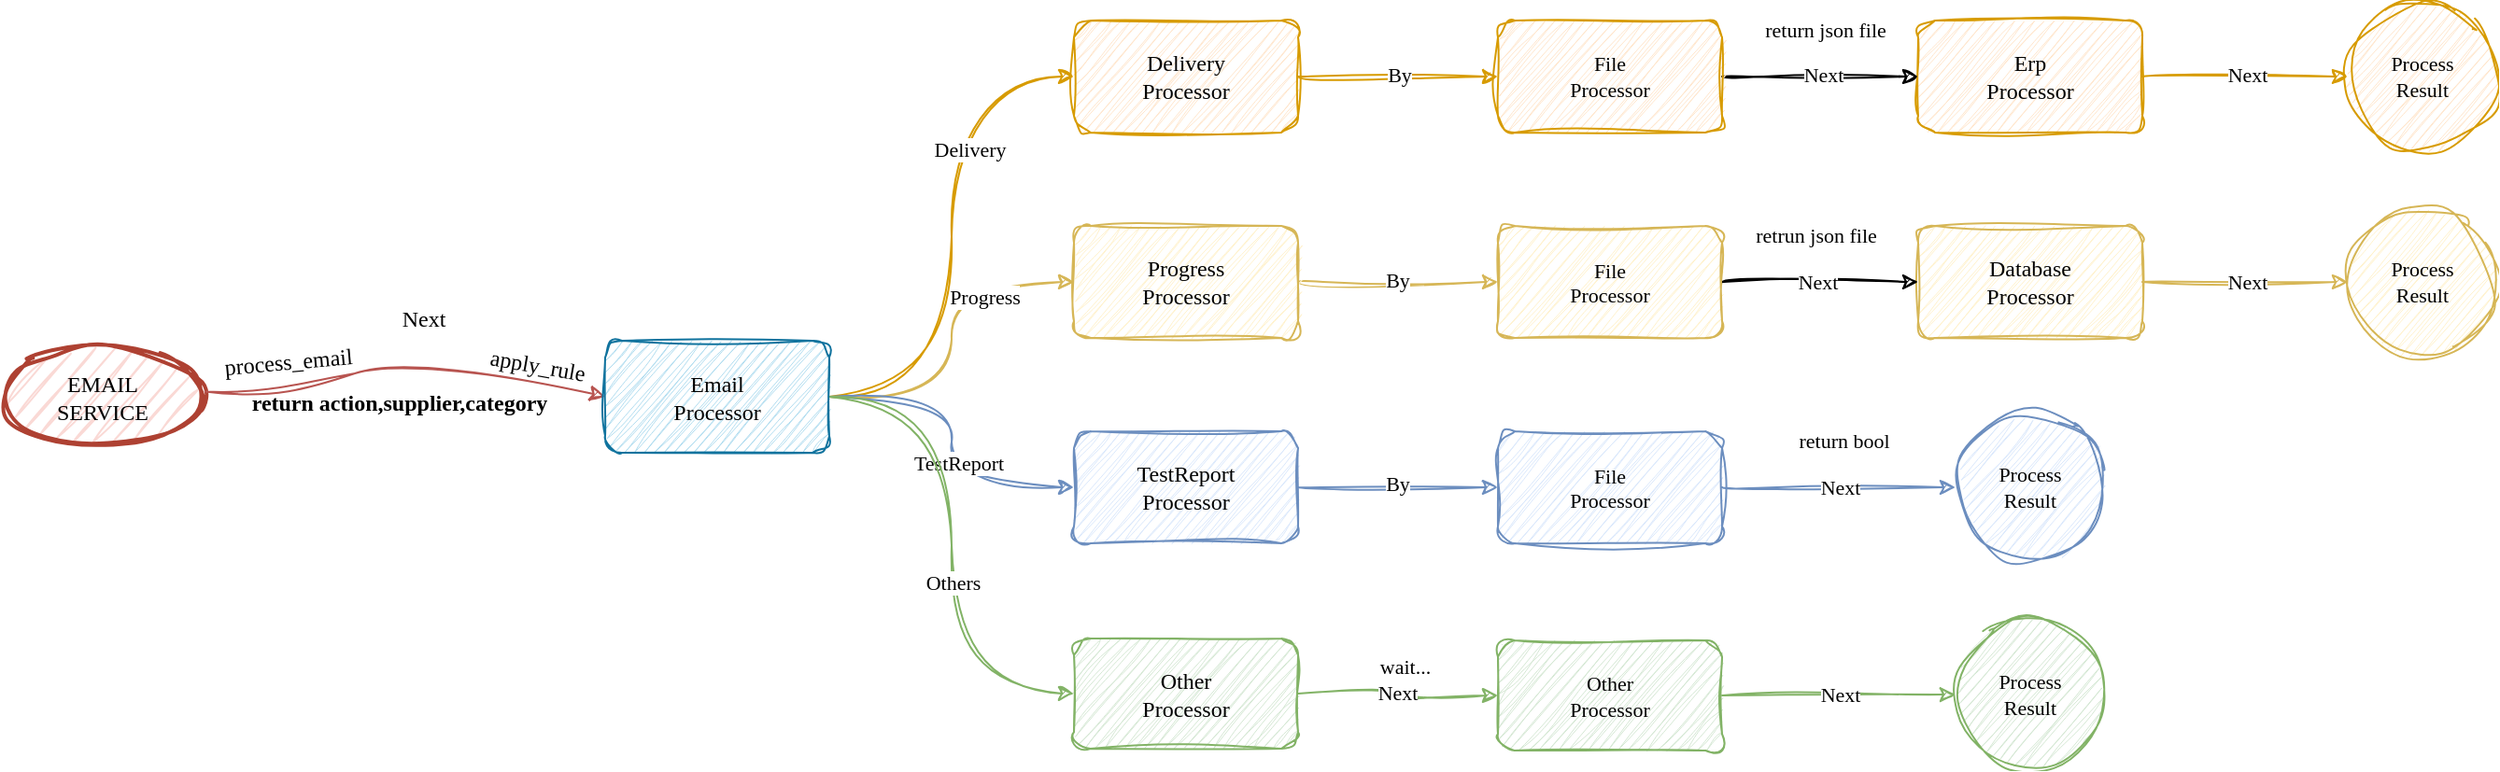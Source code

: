 <mxfile border="50" scale="3" compressed="false" locked="false" version="26.0.4">
  <diagram name="Blank" id="YmL12bMKpDGza6XwsDPr">
    <mxGraphModel dx="1477" dy="627" grid="1" gridSize="10" guides="1" tooltips="1" connect="1" arrows="1" fold="1" page="0" pageScale="1" pageWidth="827" pageHeight="1169" background="none" math="1" shadow="0">
      <root>
        <mxCell id="X5NqExCQtvZxIxQ7pmgY-0" />
        <mxCell id="1" parent="X5NqExCQtvZxIxQ7pmgY-0" />
        <mxCell id="KleUgi4IGlu6Z6MUiITj-2" value="&lt;font face=&quot;Comic Sans MS&quot;&gt;EMAIL&lt;/font&gt;&lt;div&gt;&lt;font face=&quot;Comic Sans MS&quot;&gt;SERVICE&lt;/font&gt;&lt;/div&gt;" style="ellipse;whiteSpace=wrap;html=1;align=center;container=1;recursiveResize=0;treeFolding=1;strokeWidth=2;sketch=1;curveFitting=1;jiggle=2;fillColor=#fad9d5;strokeColor=#ae4132;" vertex="1" parent="1">
          <mxGeometry x="-206" y="370" width="108" height="53" as="geometry" />
        </mxCell>
        <mxCell id="KleUgi4IGlu6Z6MUiITj-3" value="" style="curved=1;endArrow=classic;html=1;rounded=0;sketch=1;curveFitting=1;jiggle=2;entryX=0;entryY=0.5;entryDx=0;entryDy=0;fillColor=#f8cecc;gradientColor=#ea6b66;strokeColor=#b85450;exitX=1.008;exitY=0.448;exitDx=0;exitDy=0;exitPerimeter=0;" edge="1" parent="1" source="KleUgi4IGlu6Z6MUiITj-2" target="KleUgi4IGlu6Z6MUiITj-9">
          <mxGeometry width="50" height="50" relative="1" as="geometry">
            <mxPoint x="-98" y="396" as="sourcePoint" />
            <mxPoint x="129" y="402" as="targetPoint" />
            <Array as="points">
              <mxPoint x="-48" y="396" />
              <mxPoint x="14" y="372" />
            </Array>
          </mxGeometry>
        </mxCell>
        <mxCell id="KleUgi4IGlu6Z6MUiITj-5" value="process_email" style="text;html=1;resizable=0;points=[];align=center;verticalAlign=middle;labelBackgroundColor=none;rotation=-5;fontFamily=Comic Sans MS;" vertex="1" connectable="0" parent="1">
          <mxGeometry x="-50.0" y="379.996" as="geometry">
            <mxPoint x="-2.607" y="-2.491" as="offset" />
          </mxGeometry>
        </mxCell>
        <mxCell id="KleUgi4IGlu6Z6MUiITj-6" value="return action,supplier,category" style="text;html=1;align=center;verticalAlign=middle;whiteSpace=wrap;rounded=0;rotation=0;fontFamily=Comic Sans MS;fontStyle=1" vertex="1" parent="1">
          <mxGeometry x="-86" y="385" width="186" height="30" as="geometry" />
        </mxCell>
        <mxCell id="KleUgi4IGlu6Z6MUiITj-7" value="apply_rule" style="text;html=1;align=center;verticalAlign=middle;whiteSpace=wrap;rounded=0;rotation=10;fontFamily=Comic Sans MS;" vertex="1" parent="1">
          <mxGeometry x="51" y="365" width="60" height="30" as="geometry" />
        </mxCell>
        <mxCell id="KleUgi4IGlu6Z6MUiITj-40" style="edgeStyle=orthogonalEdgeStyle;rounded=0;orthogonalLoop=1;jettySize=auto;html=1;entryX=0;entryY=0.5;entryDx=0;entryDy=0;curved=1;sketch=1;curveFitting=1;jiggle=2;fillColor=#ffe6cc;strokeColor=#d79b00;" edge="1" parent="1" source="KleUgi4IGlu6Z6MUiITj-9" target="KleUgi4IGlu6Z6MUiITj-17">
          <mxGeometry relative="1" as="geometry" />
        </mxCell>
        <mxCell id="KleUgi4IGlu6Z6MUiITj-41" value="&lt;font face=&quot;Comic Sans MS&quot;&gt;Delivery&lt;/font&gt;" style="edgeLabel;html=1;align=center;verticalAlign=middle;resizable=0;points=[];" vertex="1" connectable="0" parent="KleUgi4IGlu6Z6MUiITj-40">
          <mxGeometry x="0.31" y="-9" relative="1" as="geometry">
            <mxPoint as="offset" />
          </mxGeometry>
        </mxCell>
        <mxCell id="KleUgi4IGlu6Z6MUiITj-42" style="edgeStyle=orthogonalEdgeStyle;rounded=0;orthogonalLoop=1;jettySize=auto;html=1;entryX=0;entryY=0.5;entryDx=0;entryDy=0;curved=1;sketch=1;curveFitting=1;jiggle=2;fillColor=#fff2cc;strokeColor=#d6b656;" edge="1" parent="1" source="KleUgi4IGlu6Z6MUiITj-9" target="KleUgi4IGlu6Z6MUiITj-22">
          <mxGeometry relative="1" as="geometry" />
        </mxCell>
        <mxCell id="KleUgi4IGlu6Z6MUiITj-43" value="&lt;font face=&quot;Comic Sans MS&quot;&gt;Progress&lt;/font&gt;" style="edgeLabel;html=1;align=center;verticalAlign=middle;resizable=0;points=[];" vertex="1" connectable="0" parent="KleUgi4IGlu6Z6MUiITj-42">
          <mxGeometry x="0.494" y="-8" relative="1" as="geometry">
            <mxPoint as="offset" />
          </mxGeometry>
        </mxCell>
        <mxCell id="KleUgi4IGlu6Z6MUiITj-44" style="edgeStyle=orthogonalEdgeStyle;rounded=0;orthogonalLoop=1;jettySize=auto;html=1;entryX=0;entryY=0.5;entryDx=0;entryDy=0;curved=1;sketch=1;curveFitting=1;jiggle=2;fillColor=#dae8fc;strokeColor=#6c8ebf;" edge="1" parent="1" source="KleUgi4IGlu6Z6MUiITj-9" target="KleUgi4IGlu6Z6MUiITj-26">
          <mxGeometry relative="1" as="geometry" />
        </mxCell>
        <mxCell id="KleUgi4IGlu6Z6MUiITj-46" value="&lt;font face=&quot;Comic Sans MS&quot;&gt;TestReport&lt;/font&gt;" style="edgeLabel;html=1;align=center;verticalAlign=middle;resizable=0;points=[];" vertex="1" connectable="0" parent="KleUgi4IGlu6Z6MUiITj-44">
          <mxGeometry x="0.12" y="3" relative="1" as="geometry">
            <mxPoint as="offset" />
          </mxGeometry>
        </mxCell>
        <mxCell id="KleUgi4IGlu6Z6MUiITj-47" style="edgeStyle=orthogonalEdgeStyle;rounded=0;orthogonalLoop=1;jettySize=auto;html=1;entryX=0;entryY=0.5;entryDx=0;entryDy=0;curved=1;sketch=1;curveFitting=1;jiggle=2;fillColor=#d5e8d4;strokeColor=#82b366;" edge="1" parent="1" source="KleUgi4IGlu6Z6MUiITj-9" target="KleUgi4IGlu6Z6MUiITj-33">
          <mxGeometry relative="1" as="geometry" />
        </mxCell>
        <mxCell id="KleUgi4IGlu6Z6MUiITj-48" value="&lt;font face=&quot;Comic Sans MS&quot;&gt;Others&lt;/font&gt;" style="edgeLabel;html=1;align=center;verticalAlign=middle;resizable=0;points=[];fontFamily=Helvetica;fontSize=11;fontColor=default;labelBackgroundColor=default;" vertex="1" connectable="0" parent="KleUgi4IGlu6Z6MUiITj-47">
          <mxGeometry x="0.136" relative="1" as="geometry">
            <mxPoint as="offset" />
          </mxGeometry>
        </mxCell>
        <mxCell id="KleUgi4IGlu6Z6MUiITj-9" value="&lt;font face=&quot;Comic Sans MS&quot;&gt;Email&lt;/font&gt;&lt;div&gt;&lt;font face=&quot;Comic Sans MS&quot;&gt;Processor&lt;/font&gt;&lt;/div&gt;" style="rounded=1;whiteSpace=wrap;html=1;glass=0;sketch=1;curveFitting=1;jiggle=2;shadow=0;fillColor=#b1ddf0;strokeColor=#10739e;" vertex="1" parent="1">
          <mxGeometry x="117" y="366.5" width="120" height="60" as="geometry" />
        </mxCell>
        <mxCell id="KleUgi4IGlu6Z6MUiITj-10" value="Next" style="text;html=1;align=center;verticalAlign=middle;whiteSpace=wrap;rounded=0;fontFamily=Comic Sans MS;" vertex="1" parent="1">
          <mxGeometry x="-10" y="340" width="60" height="30" as="geometry" />
        </mxCell>
        <mxCell id="KleUgi4IGlu6Z6MUiITj-56" value="" style="edgeStyle=orthogonalEdgeStyle;shape=connector;curved=1;rounded=0;sketch=1;jiggle=2;curveFitting=1;orthogonalLoop=1;jettySize=auto;html=1;strokeColor=#d79b00;align=center;verticalAlign=middle;fontFamily=Helvetica;fontSize=11;fontColor=default;labelBackgroundColor=default;endArrow=classic;fillColor=#ffe6cc;entryX=0;entryY=0.5;entryDx=0;entryDy=0;" edge="1" parent="1" source="KleUgi4IGlu6Z6MUiITj-17" target="KleUgi4IGlu6Z6MUiITj-93">
          <mxGeometry relative="1" as="geometry">
            <mxPoint x="670" y="225" as="targetPoint" />
          </mxGeometry>
        </mxCell>
        <mxCell id="KleUgi4IGlu6Z6MUiITj-58" value="By" style="edgeLabel;html=1;align=center;verticalAlign=middle;resizable=0;points=[];rounded=1;sketch=1;jiggle=2;curveFitting=1;strokeColor=default;fontFamily=Comic Sans MS;fontSize=11;fontColor=default;labelBackgroundColor=default;fillColor=default;" vertex="1" connectable="0" parent="KleUgi4IGlu6Z6MUiITj-56">
          <mxGeometry x="-0.004" y="1" relative="1" as="geometry">
            <mxPoint as="offset" />
          </mxGeometry>
        </mxCell>
        <mxCell id="KleUgi4IGlu6Z6MUiITj-59" value="" style="edgeLabel;html=1;align=center;verticalAlign=middle;resizable=0;points=[];rounded=1;sketch=1;jiggle=2;curveFitting=1;strokeColor=default;fontFamily=Helvetica;fontSize=11;fontColor=default;labelBackgroundColor=default;fillColor=default;" vertex="1" connectable="0" parent="KleUgi4IGlu6Z6MUiITj-56">
          <mxGeometry x="0.078" y="2" relative="1" as="geometry">
            <mxPoint as="offset" />
          </mxGeometry>
        </mxCell>
        <mxCell id="KleUgi4IGlu6Z6MUiITj-17" value="&lt;font face=&quot;Comic Sans MS&quot;&gt;Delivery&lt;/font&gt;&lt;br&gt;&lt;div&gt;&lt;font face=&quot;Comic Sans MS&quot;&gt;Processor&lt;/font&gt;&lt;/div&gt;" style="rounded=1;whiteSpace=wrap;html=1;glass=0;sketch=1;curveFitting=1;jiggle=2;shadow=0;fillColor=#ffe6cc;strokeColor=#d79b00;" vertex="1" parent="1">
          <mxGeometry x="368" y="195" width="120" height="60" as="geometry" />
        </mxCell>
        <mxCell id="KleUgi4IGlu6Z6MUiITj-62" value="" style="edgeStyle=orthogonalEdgeStyle;shape=connector;curved=1;rounded=0;sketch=1;jiggle=2;curveFitting=1;orthogonalLoop=1;jettySize=auto;html=1;strokeColor=#d6b656;align=center;verticalAlign=middle;fontFamily=Helvetica;fontSize=11;fontColor=default;labelBackgroundColor=default;endArrow=classic;fillColor=#fff2cc;entryX=0;entryY=0.5;entryDx=0;entryDy=0;" edge="1" parent="1" source="KleUgi4IGlu6Z6MUiITj-22" target="KleUgi4IGlu6Z6MUiITj-98">
          <mxGeometry relative="1" as="geometry" />
        </mxCell>
        <mxCell id="KleUgi4IGlu6Z6MUiITj-63" value="&lt;font face=&quot;Comic Sans MS&quot;&gt;By&lt;/font&gt;" style="edgeLabel;html=1;align=center;verticalAlign=middle;resizable=0;points=[];rounded=1;sketch=1;jiggle=2;curveFitting=1;strokeColor=default;fontFamily=Helvetica;fontSize=11;fontColor=default;labelBackgroundColor=default;fillColor=default;" vertex="1" connectable="0" parent="KleUgi4IGlu6Z6MUiITj-62">
          <mxGeometry x="-0.011" y="1" relative="1" as="geometry">
            <mxPoint as="offset" />
          </mxGeometry>
        </mxCell>
        <mxCell id="KleUgi4IGlu6Z6MUiITj-22" value="&lt;font face=&quot;Comic Sans MS&quot;&gt;Progress&lt;/font&gt;&lt;br&gt;&lt;div&gt;&lt;font face=&quot;Comic Sans MS&quot;&gt;Processor&lt;/font&gt;&lt;/div&gt;" style="rounded=1;whiteSpace=wrap;html=1;glass=0;sketch=1;curveFitting=1;jiggle=2;shadow=0;fillColor=#fff2cc;strokeColor=#d6b656;" vertex="1" parent="1">
          <mxGeometry x="368" y="305" width="120" height="60" as="geometry" />
        </mxCell>
        <mxCell id="KleUgi4IGlu6Z6MUiITj-66" value="" style="edgeStyle=orthogonalEdgeStyle;shape=connector;curved=1;rounded=0;sketch=1;jiggle=2;curveFitting=1;orthogonalLoop=1;jettySize=auto;html=1;strokeColor=#6c8ebf;align=center;verticalAlign=middle;fontFamily=Helvetica;fontSize=11;fontColor=default;labelBackgroundColor=default;endArrow=classic;fillColor=#dae8fc;" edge="1" parent="1" source="KleUgi4IGlu6Z6MUiITj-26" target="KleUgi4IGlu6Z6MUiITj-65">
          <mxGeometry relative="1" as="geometry" />
        </mxCell>
        <mxCell id="KleUgi4IGlu6Z6MUiITj-69" value="&lt;font face=&quot;Comic Sans MS&quot;&gt;By&lt;/font&gt;" style="edgeLabel;html=1;align=center;verticalAlign=middle;resizable=0;points=[];rounded=1;sketch=1;jiggle=2;curveFitting=1;strokeColor=default;fontFamily=Helvetica;fontSize=11;fontColor=default;labelBackgroundColor=default;fillColor=default;" vertex="1" connectable="0" parent="KleUgi4IGlu6Z6MUiITj-66">
          <mxGeometry x="-0.009" y="2" relative="1" as="geometry">
            <mxPoint as="offset" />
          </mxGeometry>
        </mxCell>
        <mxCell id="KleUgi4IGlu6Z6MUiITj-26" value="&lt;font face=&quot;Comic Sans MS&quot;&gt;TestReport&lt;/font&gt;&lt;div&gt;&lt;font face=&quot;Comic Sans MS&quot;&gt;Processor&lt;/font&gt;&lt;/div&gt;" style="rounded=1;whiteSpace=wrap;html=1;glass=0;sketch=1;curveFitting=1;jiggle=2;shadow=0;fillColor=#dae8fc;strokeColor=#6c8ebf;" vertex="1" parent="1">
          <mxGeometry x="368" y="415" width="120" height="60" as="geometry" />
        </mxCell>
        <mxCell id="KleUgi4IGlu6Z6MUiITj-75" value="" style="edgeStyle=orthogonalEdgeStyle;shape=connector;curved=1;rounded=0;sketch=1;jiggle=2;curveFitting=1;orthogonalLoop=1;jettySize=auto;html=1;strokeColor=#82b366;align=center;verticalAlign=middle;fontFamily=Helvetica;fontSize=11;fontColor=default;labelBackgroundColor=default;endArrow=classic;fillColor=#d5e8d4;" edge="1" parent="1" source="KleUgi4IGlu6Z6MUiITj-33" target="KleUgi4IGlu6Z6MUiITj-74">
          <mxGeometry relative="1" as="geometry" />
        </mxCell>
        <mxCell id="KleUgi4IGlu6Z6MUiITj-76" value="&lt;font face=&quot;Comic Sans MS&quot;&gt;Next&lt;/font&gt;" style="edgeLabel;html=1;align=center;verticalAlign=middle;resizable=0;points=[];rounded=1;sketch=1;jiggle=2;curveFitting=1;strokeColor=default;fontFamily=Helvetica;fontSize=11;fontColor=default;labelBackgroundColor=default;fillColor=default;" vertex="1" connectable="0" parent="KleUgi4IGlu6Z6MUiITj-75">
          <mxGeometry x="-0.025" y="1" relative="1" as="geometry">
            <mxPoint as="offset" />
          </mxGeometry>
        </mxCell>
        <mxCell id="KleUgi4IGlu6Z6MUiITj-33" value="&lt;font face=&quot;Comic Sans MS&quot;&gt;Other&lt;/font&gt;&lt;br&gt;&lt;div&gt;&lt;font face=&quot;Comic Sans MS&quot;&gt;Processor&lt;/font&gt;&lt;/div&gt;" style="rounded=1;whiteSpace=wrap;html=1;glass=0;sketch=1;curveFitting=1;jiggle=2;shadow=0;fillColor=#d5e8d4;strokeColor=#82b366;" vertex="1" parent="1">
          <mxGeometry x="368" y="526" width="120" height="59" as="geometry" />
        </mxCell>
        <mxCell id="KleUgi4IGlu6Z6MUiITj-78" value="" style="edgeStyle=orthogonalEdgeStyle;shape=connector;curved=1;rounded=0;sketch=1;jiggle=2;curveFitting=1;orthogonalLoop=1;jettySize=auto;html=1;strokeColor=#d79b00;align=center;verticalAlign=middle;fontFamily=Helvetica;fontSize=11;fontColor=default;labelBackgroundColor=default;endArrow=classic;fillColor=#ffe6cc;" edge="1" parent="1" source="KleUgi4IGlu6Z6MUiITj-55" target="KleUgi4IGlu6Z6MUiITj-77">
          <mxGeometry relative="1" as="geometry" />
        </mxCell>
        <mxCell id="KleUgi4IGlu6Z6MUiITj-79" value="&lt;font face=&quot;Comic Sans MS&quot;&gt;Next&lt;/font&gt;" style="edgeLabel;html=1;align=center;verticalAlign=middle;resizable=0;points=[];rounded=1;sketch=1;jiggle=2;curveFitting=1;strokeColor=default;fontFamily=Helvetica;fontSize=11;fontColor=default;labelBackgroundColor=default;fillColor=default;" vertex="1" connectable="0" parent="KleUgi4IGlu6Z6MUiITj-78">
          <mxGeometry x="0.005" y="1" relative="1" as="geometry">
            <mxPoint as="offset" />
          </mxGeometry>
        </mxCell>
        <mxCell id="KleUgi4IGlu6Z6MUiITj-55" value="&lt;font face=&quot;Comic Sans MS&quot;&gt;Erp&lt;/font&gt;&lt;br&gt;&lt;div&gt;&lt;font face=&quot;Comic Sans MS&quot;&gt;Processor&lt;/font&gt;&lt;/div&gt;" style="rounded=1;whiteSpace=wrap;html=1;glass=0;sketch=1;curveFitting=1;jiggle=2;shadow=0;fillColor=#ffe6cc;strokeColor=#d79b00;" vertex="1" parent="1">
          <mxGeometry x="820" y="195" width="120" height="60" as="geometry" />
        </mxCell>
        <mxCell id="KleUgi4IGlu6Z6MUiITj-57" value="return json file" style="text;html=1;align=center;verticalAlign=middle;resizable=0;points=[];autosize=1;strokeColor=none;fillColor=none;fontFamily=Comic Sans MS;fontSize=11;fontColor=default;labelBackgroundColor=default;" vertex="1" parent="1">
          <mxGeometry x="720" y="185" width="100" height="30" as="geometry" />
        </mxCell>
        <mxCell id="KleUgi4IGlu6Z6MUiITj-81" value="" style="edgeStyle=orthogonalEdgeStyle;shape=connector;curved=1;rounded=0;sketch=1;jiggle=2;curveFitting=1;orthogonalLoop=1;jettySize=auto;html=1;strokeColor=#d6b656;align=center;verticalAlign=middle;fontFamily=Helvetica;fontSize=11;fontColor=default;labelBackgroundColor=default;endArrow=classic;fillColor=#fff2cc;" edge="1" parent="1" source="KleUgi4IGlu6Z6MUiITj-61" target="KleUgi4IGlu6Z6MUiITj-80">
          <mxGeometry relative="1" as="geometry" />
        </mxCell>
        <mxCell id="KleUgi4IGlu6Z6MUiITj-82" value="&lt;font face=&quot;Comic Sans MS&quot;&gt;Next&lt;/font&gt;" style="edgeLabel;html=1;align=center;verticalAlign=middle;resizable=0;points=[];rounded=1;sketch=1;jiggle=2;curveFitting=1;strokeColor=default;fontFamily=Helvetica;fontSize=11;fontColor=default;labelBackgroundColor=default;fillColor=default;" vertex="1" connectable="0" parent="KleUgi4IGlu6Z6MUiITj-81">
          <mxGeometry x="0.013" relative="1" as="geometry">
            <mxPoint as="offset" />
          </mxGeometry>
        </mxCell>
        <mxCell id="KleUgi4IGlu6Z6MUiITj-61" value="&lt;font face=&quot;Comic Sans MS&quot;&gt;Database&lt;/font&gt;&lt;br&gt;&lt;div&gt;&lt;font face=&quot;Comic Sans MS&quot;&gt;Processor&lt;/font&gt;&lt;/div&gt;" style="rounded=1;whiteSpace=wrap;html=1;glass=0;sketch=1;curveFitting=1;jiggle=2;shadow=0;fillColor=#fff2cc;strokeColor=#d6b656;" vertex="1" parent="1">
          <mxGeometry x="820" y="305" width="120" height="60" as="geometry" />
        </mxCell>
        <mxCell id="KleUgi4IGlu6Z6MUiITj-64" value="&lt;font face=&quot;Comic Sans MS&quot;&gt;retrun json file&lt;/font&gt;" style="text;html=1;align=center;verticalAlign=middle;resizable=0;points=[];autosize=1;strokeColor=none;fillColor=none;fontFamily=Helvetica;fontSize=11;fontColor=default;labelBackgroundColor=default;" vertex="1" parent="1">
          <mxGeometry x="715" y="295" width="100" height="30" as="geometry" />
        </mxCell>
        <mxCell id="KleUgi4IGlu6Z6MUiITj-86" value="" style="edgeStyle=orthogonalEdgeStyle;shape=connector;curved=1;rounded=0;sketch=1;jiggle=2;curveFitting=1;orthogonalLoop=1;jettySize=auto;html=1;strokeColor=#6c8ebf;align=center;verticalAlign=middle;fontFamily=Helvetica;fontSize=11;fontColor=default;labelBackgroundColor=default;endArrow=classic;fillColor=#dae8fc;" edge="1" parent="1" source="KleUgi4IGlu6Z6MUiITj-65" target="KleUgi4IGlu6Z6MUiITj-85">
          <mxGeometry relative="1" as="geometry" />
        </mxCell>
        <mxCell id="KleUgi4IGlu6Z6MUiITj-89" value="Next" style="edgeLabel;html=1;align=center;verticalAlign=middle;resizable=0;points=[];rounded=1;sketch=1;jiggle=2;curveFitting=1;strokeColor=default;fontFamily=Comic Sans MS;fontSize=11;fontColor=default;labelBackgroundColor=default;fillColor=default;" vertex="1" connectable="0" parent="KleUgi4IGlu6Z6MUiITj-86">
          <mxGeometry x="-0.001" relative="1" as="geometry">
            <mxPoint as="offset" />
          </mxGeometry>
        </mxCell>
        <mxCell id="KleUgi4IGlu6Z6MUiITj-65" value="&lt;span style=&quot;font-family: &amp;quot;Comic Sans MS&amp;quot;; font-size: 11px;&quot;&gt;File&lt;/span&gt;&lt;div style=&quot;font-family: &amp;quot;Comic Sans MS&amp;quot;; font-size: 11px;&quot;&gt;Processor&lt;/div&gt;" style="rounded=1;whiteSpace=wrap;html=1;glass=0;sketch=1;curveFitting=1;jiggle=2;shadow=0;fillColor=#dae8fc;strokeColor=#6c8ebf;" vertex="1" parent="1">
          <mxGeometry x="595" y="415" width="120" height="60" as="geometry" />
        </mxCell>
        <mxCell id="KleUgi4IGlu6Z6MUiITj-70" value="&lt;font face=&quot;Comic Sans MS&quot;&gt;return bool&lt;/font&gt;" style="text;html=1;align=center;verticalAlign=middle;resizable=0;points=[];autosize=1;strokeColor=none;fillColor=none;fontFamily=Helvetica;fontSize=11;fontColor=default;labelBackgroundColor=default;" vertex="1" parent="1">
          <mxGeometry x="740" y="405" width="80" height="30" as="geometry" />
        </mxCell>
        <mxCell id="KleUgi4IGlu6Z6MUiITj-72" value="&lt;font face=&quot;Comic Sans MS&quot;&gt;wait...&lt;/font&gt;" style="text;html=1;align=center;verticalAlign=middle;resizable=0;points=[];autosize=1;strokeColor=none;fillColor=none;fontFamily=Helvetica;fontSize=11;fontColor=default;labelBackgroundColor=default;" vertex="1" parent="1">
          <mxGeometry x="520" y="526" width="50" height="30" as="geometry" />
        </mxCell>
        <mxCell id="KleUgi4IGlu6Z6MUiITj-88" value="" style="edgeStyle=orthogonalEdgeStyle;shape=connector;curved=1;rounded=0;sketch=1;jiggle=2;curveFitting=1;orthogonalLoop=1;jettySize=auto;html=1;strokeColor=#82b366;align=center;verticalAlign=middle;fontFamily=Helvetica;fontSize=11;fontColor=default;labelBackgroundColor=default;endArrow=classic;fillColor=#d5e8d4;" edge="1" parent="1" source="KleUgi4IGlu6Z6MUiITj-74" target="KleUgi4IGlu6Z6MUiITj-87">
          <mxGeometry relative="1" as="geometry" />
        </mxCell>
        <mxCell id="KleUgi4IGlu6Z6MUiITj-91" value="Next" style="edgeLabel;html=1;align=center;verticalAlign=middle;resizable=0;points=[];rounded=1;sketch=1;jiggle=2;curveFitting=1;strokeColor=default;fontFamily=Comic Sans MS;fontSize=11;fontColor=default;labelBackgroundColor=default;fillColor=default;" vertex="1" connectable="0" parent="KleUgi4IGlu6Z6MUiITj-88">
          <mxGeometry x="0.013" relative="1" as="geometry">
            <mxPoint as="offset" />
          </mxGeometry>
        </mxCell>
        <mxCell id="KleUgi4IGlu6Z6MUiITj-74" value="&lt;font face=&quot;Comic Sans MS&quot;&gt;Other&lt;/font&gt;&lt;br&gt;&lt;div&gt;&lt;font face=&quot;Comic Sans MS&quot;&gt;Processor&lt;/font&gt;&lt;/div&gt;" style="rounded=1;whiteSpace=wrap;html=1;glass=0;sketch=1;curveFitting=1;jiggle=2;shadow=0;align=center;verticalAlign=middle;fontFamily=Helvetica;fontSize=11;labelBackgroundColor=none;fillColor=#d5e8d4;strokeColor=#82b366;" vertex="1" parent="1">
          <mxGeometry x="595" y="527" width="120" height="59" as="geometry" />
        </mxCell>
        <mxCell id="KleUgi4IGlu6Z6MUiITj-77" value="Process&lt;div&gt;Result&lt;/div&gt;" style="ellipse;whiteSpace=wrap;html=1;fillColor=#ffe6cc;strokeColor=#d79b00;rounded=1;glass=0;sketch=1;curveFitting=1;jiggle=2;shadow=0;align=center;verticalAlign=middle;fontFamily=Comic Sans MS;fontSize=11;labelBackgroundColor=none;" vertex="1" parent="1">
          <mxGeometry x="1050" y="185" width="80" height="80" as="geometry" />
        </mxCell>
        <mxCell id="KleUgi4IGlu6Z6MUiITj-80" value="Process&lt;div&gt;Result&lt;/div&gt;" style="ellipse;whiteSpace=wrap;html=1;fillColor=#fff2cc;strokeColor=#d6b656;rounded=1;glass=0;sketch=1;curveFitting=1;jiggle=2;shadow=0;align=center;verticalAlign=middle;fontFamily=Comic Sans MS;fontSize=11;labelBackgroundColor=none;" vertex="1" parent="1">
          <mxGeometry x="1050" y="295" width="80" height="80" as="geometry" />
        </mxCell>
        <mxCell id="KleUgi4IGlu6Z6MUiITj-85" value="Process&lt;div&gt;Result&lt;/div&gt;" style="ellipse;whiteSpace=wrap;html=1;fillColor=#dae8fc;strokeColor=#6c8ebf;rounded=1;glass=0;sketch=1;curveFitting=1;jiggle=2;shadow=0;align=center;verticalAlign=middle;fontFamily=Comic Sans MS;fontSize=11;fontColor=default;labelBackgroundColor=none;" vertex="1" parent="1">
          <mxGeometry x="840" y="405" width="80" height="80" as="geometry" />
        </mxCell>
        <mxCell id="KleUgi4IGlu6Z6MUiITj-87" value="Process&lt;div&gt;Result&lt;/div&gt;" style="ellipse;whiteSpace=wrap;html=1;fontSize=11;fillColor=#d5e8d4;strokeColor=#82b366;rounded=1;glass=0;sketch=1;curveFitting=1;jiggle=2;shadow=0;labelBackgroundColor=none;align=center;verticalAlign=middle;fontFamily=Comic Sans MS;fontColor=default;" vertex="1" parent="1">
          <mxGeometry x="840" y="516" width="80" height="80" as="geometry" />
        </mxCell>
        <mxCell id="KleUgi4IGlu6Z6MUiITj-94" style="edgeStyle=orthogonalEdgeStyle;shape=connector;curved=1;rounded=0;sketch=1;jiggle=2;curveFitting=1;orthogonalLoop=1;jettySize=auto;html=1;entryX=0;entryY=0.5;entryDx=0;entryDy=0;strokeColor=default;align=center;verticalAlign=middle;fontFamily=Helvetica;fontSize=11;fontColor=default;labelBackgroundColor=default;endArrow=classic;" edge="1" parent="1" source="KleUgi4IGlu6Z6MUiITj-93" target="KleUgi4IGlu6Z6MUiITj-55">
          <mxGeometry relative="1" as="geometry" />
        </mxCell>
        <mxCell id="KleUgi4IGlu6Z6MUiITj-95" value="&lt;font face=&quot;Comic Sans MS&quot;&gt;Next&lt;/font&gt;" style="edgeLabel;html=1;align=center;verticalAlign=middle;resizable=0;points=[];rounded=1;sketch=1;jiggle=2;curveFitting=1;strokeColor=default;fontFamily=Helvetica;fontSize=11;fontColor=default;labelBackgroundColor=default;fillColor=default;" vertex="1" connectable="0" parent="KleUgi4IGlu6Z6MUiITj-94">
          <mxGeometry x="0.02" y="1" relative="1" as="geometry">
            <mxPoint as="offset" />
          </mxGeometry>
        </mxCell>
        <mxCell id="KleUgi4IGlu6Z6MUiITj-93" value="File&lt;div&gt;Processor&lt;/div&gt;" style="whiteSpace=wrap;html=1;rounded=1;sketch=1;jiggle=2;curveFitting=1;strokeColor=#d79b00;align=center;verticalAlign=middle;fontFamily=Comic Sans MS;fontSize=11;labelBackgroundColor=none;fillColor=#ffe6cc;" vertex="1" parent="1">
          <mxGeometry x="595" y="195" width="120" height="60" as="geometry" />
        </mxCell>
        <mxCell id="KleUgi4IGlu6Z6MUiITj-100" style="edgeStyle=orthogonalEdgeStyle;shape=connector;curved=1;rounded=0;sketch=1;jiggle=2;curveFitting=1;orthogonalLoop=1;jettySize=auto;html=1;entryX=0;entryY=0.5;entryDx=0;entryDy=0;strokeColor=default;align=center;verticalAlign=middle;fontFamily=Helvetica;fontSize=11;fontColor=default;labelBackgroundColor=default;endArrow=classic;" edge="1" parent="1" source="KleUgi4IGlu6Z6MUiITj-98" target="KleUgi4IGlu6Z6MUiITj-61">
          <mxGeometry relative="1" as="geometry" />
        </mxCell>
        <mxCell id="KleUgi4IGlu6Z6MUiITj-102" value="Next" style="edgeLabel;html=1;align=center;verticalAlign=middle;resizable=0;points=[];rounded=1;sketch=1;jiggle=2;curveFitting=1;strokeColor=default;fontFamily=Comic Sans MS;fontSize=11;fontColor=default;labelBackgroundColor=default;fillColor=default;" vertex="1" connectable="0" parent="KleUgi4IGlu6Z6MUiITj-100">
          <mxGeometry x="-0.025" relative="1" as="geometry">
            <mxPoint as="offset" />
          </mxGeometry>
        </mxCell>
        <mxCell id="KleUgi4IGlu6Z6MUiITj-98" value="&lt;span style=&quot;font-family: &amp;quot;Comic Sans MS&amp;quot;; font-size: 11px;&quot;&gt;File&lt;/span&gt;&lt;div style=&quot;font-family: &amp;quot;Comic Sans MS&amp;quot;; font-size: 11px;&quot;&gt;Processor&lt;/div&gt;" style="rounded=1;whiteSpace=wrap;html=1;glass=0;sketch=1;curveFitting=1;jiggle=2;shadow=0;fillColor=#fff2cc;strokeColor=#d6b656;" vertex="1" parent="1">
          <mxGeometry x="595" y="305" width="120" height="60" as="geometry" />
        </mxCell>
      </root>
    </mxGraphModel>
  </diagram>
</mxfile>
